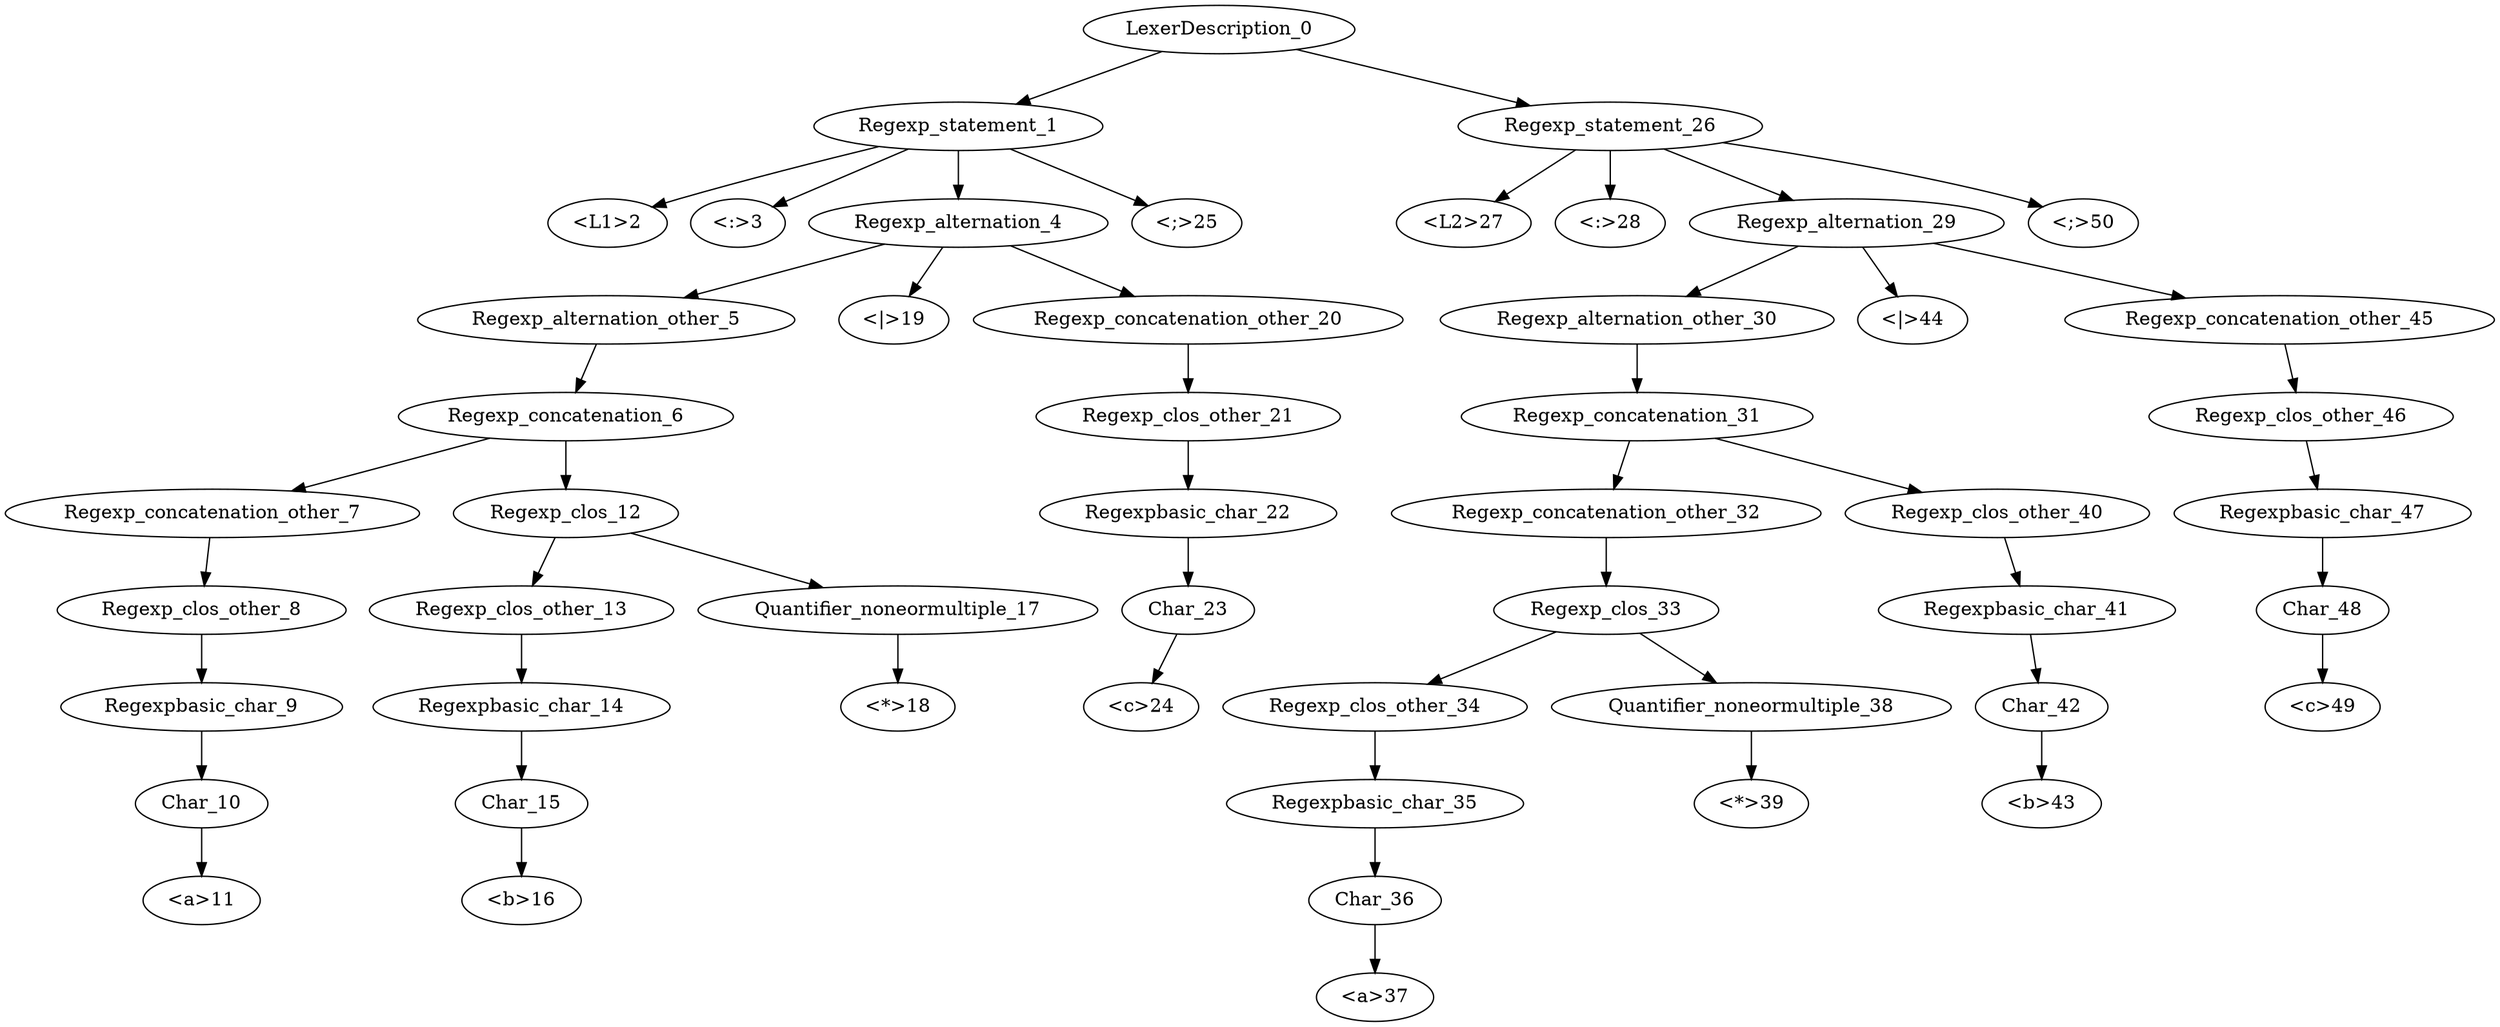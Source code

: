 digraph test{

"LexerDescription_0"->"Regexp_statement_1";
"Regexp_statement_1"->"<L1>2";
"Regexp_statement_1"->"<:>3";
"Regexp_statement_1"->"Regexp_alternation_4";
"Regexp_alternation_4"->"Regexp_alternation_other_5";
"Regexp_alternation_other_5"->"Regexp_concatenation_6";
"Regexp_concatenation_6"->"Regexp_concatenation_other_7";
"Regexp_concatenation_other_7"->"Regexp_clos_other_8";
"Regexp_clos_other_8"->"Regexpbasic_char_9";
"Regexpbasic_char_9"->"Char_10";
"Char_10"->"<a>11";
"Regexp_concatenation_6"->"Regexp_clos_12";
"Regexp_clos_12"->"Regexp_clos_other_13";
"Regexp_clos_other_13"->"Regexpbasic_char_14";
"Regexpbasic_char_14"->"Char_15";
"Char_15"->"<b>16";
"Regexp_clos_12"->"Quantifier_noneormultiple_17";
"Quantifier_noneormultiple_17"->"<*>18";
"Regexp_alternation_4"->"<|>19";
"Regexp_alternation_4"->"Regexp_concatenation_other_20";
"Regexp_concatenation_other_20"->"Regexp_clos_other_21";
"Regexp_clos_other_21"->"Regexpbasic_char_22";
"Regexpbasic_char_22"->"Char_23";
"Char_23"->"<c>24";
"Regexp_statement_1"->"<;>25";
"LexerDescription_0"->"Regexp_statement_26";
"Regexp_statement_26"->"<L2>27";
"Regexp_statement_26"->"<:>28";
"Regexp_statement_26"->"Regexp_alternation_29";
"Regexp_alternation_29"->"Regexp_alternation_other_30";
"Regexp_alternation_other_30"->"Regexp_concatenation_31";
"Regexp_concatenation_31"->"Regexp_concatenation_other_32";
"Regexp_concatenation_other_32"->"Regexp_clos_33";
"Regexp_clos_33"->"Regexp_clos_other_34";
"Regexp_clos_other_34"->"Regexpbasic_char_35";
"Regexpbasic_char_35"->"Char_36";
"Char_36"->"<a>37";
"Regexp_clos_33"->"Quantifier_noneormultiple_38";
"Quantifier_noneormultiple_38"->"<*>39";
"Regexp_concatenation_31"->"Regexp_clos_other_40";
"Regexp_clos_other_40"->"Regexpbasic_char_41";
"Regexpbasic_char_41"->"Char_42";
"Char_42"->"<b>43";
"Regexp_alternation_29"->"<|>44";
"Regexp_alternation_29"->"Regexp_concatenation_other_45";
"Regexp_concatenation_other_45"->"Regexp_clos_other_46";
"Regexp_clos_other_46"->"Regexpbasic_char_47";
"Regexpbasic_char_47"->"Char_48";
"Char_48"->"<c>49";
"Regexp_statement_26"->"<;>50";
}
